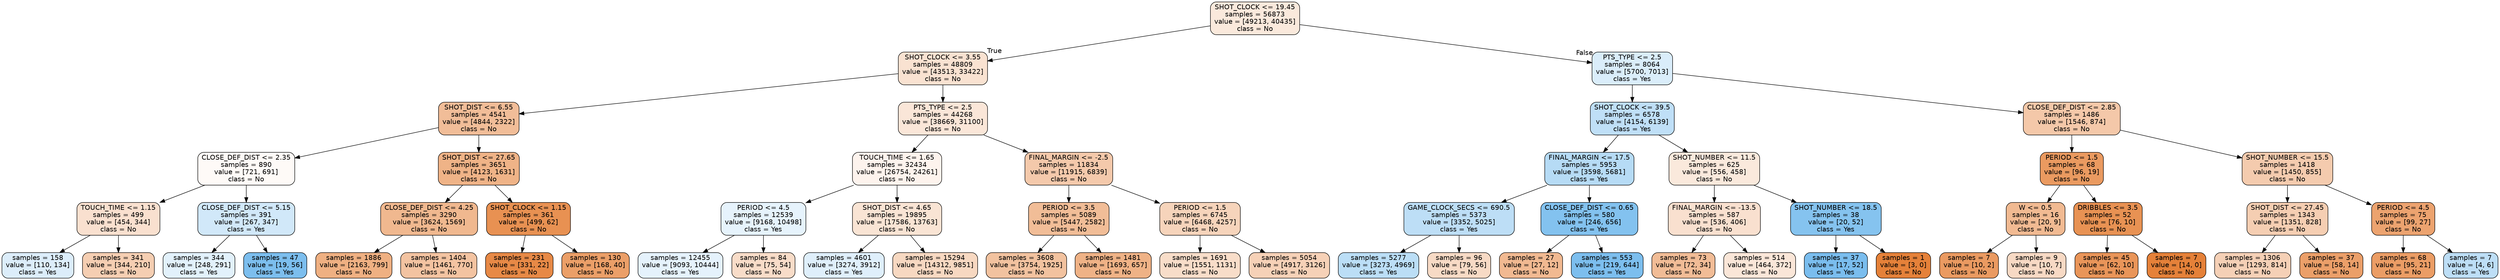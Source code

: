 digraph Tree {
node [shape=box, style="filled, rounded", color="black", fontname=helvetica] ;
edge [fontname=helvetica] ;
0 [label="SHOT_CLOCK <= 19.45\nsamples = 56873\nvalue = [49213, 40435]\nclass = No", fillcolor="#fae9dc"] ;
1 [label="SHOT_CLOCK <= 3.55\nsamples = 48809\nvalue = [43513, 33422]\nclass = No", fillcolor="#f9e2d1"] ;
0 -> 1 [labeldistance=2.5, labelangle=45, headlabel="True"] ;
2 [label="SHOT_DIST <= 6.55\nsamples = 4541\nvalue = [4844, 2322]\nclass = No", fillcolor="#f1bd98"] ;
1 -> 2 ;
3 [label="CLOSE_DEF_DIST <= 2.35\nsamples = 890\nvalue = [721, 691]\nclass = No", fillcolor="#fefaf7"] ;
2 -> 3 ;
4 [label="TOUCH_TIME <= 1.15\nsamples = 499\nvalue = [454, 344]\nclass = No", fillcolor="#f9e0cf"] ;
3 -> 4 ;
5 [label="samples = 158\nvalue = [110, 134]\nclass = Yes", fillcolor="#dcedfa"] ;
4 -> 5 ;
6 [label="samples = 341\nvalue = [344, 210]\nclass = No", fillcolor="#f5ceb2"] ;
4 -> 6 ;
7 [label="CLOSE_DEF_DIST <= 5.15\nsamples = 391\nvalue = [267, 347]\nclass = Yes", fillcolor="#d1e8f9"] ;
3 -> 7 ;
8 [label="samples = 344\nvalue = [248, 291]\nclass = Yes", fillcolor="#e2f1fb"] ;
7 -> 8 ;
9 [label="samples = 47\nvalue = [19, 56]\nclass = Yes", fillcolor="#7cbeee"] ;
7 -> 9 ;
10 [label="SHOT_DIST <= 27.65\nsamples = 3651\nvalue = [4123, 1631]\nclass = No", fillcolor="#efb387"] ;
2 -> 10 ;
11 [label="CLOSE_DEF_DIST <= 4.25\nsamples = 3290\nvalue = [3624, 1569]\nclass = No", fillcolor="#f0b88f"] ;
10 -> 11 ;
12 [label="samples = 1886\nvalue = [2163, 799]\nclass = No", fillcolor="#efb082"] ;
11 -> 12 ;
13 [label="samples = 1404\nvalue = [1461, 770]\nclass = No", fillcolor="#f3c3a1"] ;
11 -> 13 ;
14 [label="SHOT_CLOCK <= 1.15\nsamples = 361\nvalue = [499, 62]\nclass = No", fillcolor="#e89152"] ;
10 -> 14 ;
15 [label="samples = 231\nvalue = [331, 22]\nclass = No", fillcolor="#e78946"] ;
14 -> 15 ;
16 [label="samples = 130\nvalue = [168, 40]\nclass = No", fillcolor="#eb9f68"] ;
14 -> 16 ;
17 [label="PTS_TYPE <= 2.5\nsamples = 44268\nvalue = [38669, 31100]\nclass = No", fillcolor="#fae6d8"] ;
1 -> 17 ;
18 [label="TOUCH_TIME <= 1.65\nsamples = 32434\nvalue = [26754, 24261]\nclass = No", fillcolor="#fdf3ed"] ;
17 -> 18 ;
19 [label="PERIOD <= 4.5\nsamples = 12539\nvalue = [9168, 10498]\nclass = Yes", fillcolor="#e6f3fc"] ;
18 -> 19 ;
20 [label="samples = 12455\nvalue = [9093, 10444]\nclass = Yes", fillcolor="#e5f2fc"] ;
19 -> 20 ;
21 [label="samples = 84\nvalue = [75, 54]\nclass = No", fillcolor="#f8dcc8"] ;
19 -> 21 ;
22 [label="SHOT_DIST <= 4.65\nsamples = 19895\nvalue = [17586, 13763]\nclass = No", fillcolor="#f9e4d4"] ;
18 -> 22 ;
23 [label="samples = 4601\nvalue = [3274, 3912]\nclass = Yes", fillcolor="#dfeffb"] ;
22 -> 23 ;
24 [label="samples = 15294\nvalue = [14312, 9851]\nclass = No", fillcolor="#f7d8c1"] ;
22 -> 24 ;
25 [label="FINAL_MARGIN <= -2.5\nsamples = 11834\nvalue = [11915, 6839]\nclass = No", fillcolor="#f4c9ab"] ;
17 -> 25 ;
26 [label="PERIOD <= 3.5\nsamples = 5089\nvalue = [5447, 2582]\nclass = No", fillcolor="#f1bd97"] ;
25 -> 26 ;
27 [label="samples = 3608\nvalue = [3754, 1925]\nclass = No", fillcolor="#f2c29f"] ;
26 -> 27 ;
28 [label="samples = 1481\nvalue = [1693, 657]\nclass = No", fillcolor="#efb286"] ;
26 -> 28 ;
29 [label="PERIOD <= 1.5\nsamples = 6745\nvalue = [6468, 4257]\nclass = No", fillcolor="#f6d4bb"] ;
25 -> 29 ;
30 [label="samples = 1691\nvalue = [1551, 1131]\nclass = No", fillcolor="#f8ddc9"] ;
29 -> 30 ;
31 [label="samples = 5054\nvalue = [4917, 3126]\nclass = No", fillcolor="#f6d1b7"] ;
29 -> 31 ;
32 [label="PTS_TYPE <= 2.5\nsamples = 8064\nvalue = [5700, 7013]\nclass = Yes", fillcolor="#daedfa"] ;
0 -> 32 [labeldistance=2.5, labelangle=-45, headlabel="False"] ;
33 [label="SHOT_CLOCK <= 39.5\nsamples = 6578\nvalue = [4154, 6139]\nclass = Yes", fillcolor="#bfdff7"] ;
32 -> 33 ;
34 [label="FINAL_MARGIN <= 17.5\nsamples = 5953\nvalue = [3598, 5681]\nclass = Yes", fillcolor="#b6dbf5"] ;
33 -> 34 ;
35 [label="GAME_CLOCK_SECS <= 690.5\nsamples = 5373\nvalue = [3352, 5025]\nclass = Yes", fillcolor="#bddef6"] ;
34 -> 35 ;
36 [label="samples = 5277\nvalue = [3273, 4969]\nclass = Yes", fillcolor="#bbdef6"] ;
35 -> 36 ;
37 [label="samples = 96\nvalue = [79, 56]\nclass = No", fillcolor="#f7dac5"] ;
35 -> 37 ;
38 [label="CLOSE_DEF_DIST <= 0.65\nsamples = 580\nvalue = [246, 656]\nclass = Yes", fillcolor="#83c2ef"] ;
34 -> 38 ;
39 [label="samples = 27\nvalue = [27, 12]\nclass = No", fillcolor="#f1b991"] ;
38 -> 39 ;
40 [label="samples = 553\nvalue = [219, 644]\nclass = Yes", fillcolor="#7cbeee"] ;
38 -> 40 ;
41 [label="SHOT_NUMBER <= 11.5\nsamples = 625\nvalue = [556, 458]\nclass = No", fillcolor="#fae9dc"] ;
33 -> 41 ;
42 [label="FINAL_MARGIN <= -13.5\nsamples = 587\nvalue = [536, 406]\nclass = No", fillcolor="#f9e0cf"] ;
41 -> 42 ;
43 [label="samples = 73\nvalue = [72, 34]\nclass = No", fillcolor="#f1bc96"] ;
42 -> 43 ;
44 [label="samples = 514\nvalue = [464, 372]\nclass = No", fillcolor="#fae6d8"] ;
42 -> 44 ;
45 [label="SHOT_NUMBER <= 18.5\nsamples = 38\nvalue = [20, 52]\nclass = Yes", fillcolor="#85c3ef"] ;
41 -> 45 ;
46 [label="samples = 37\nvalue = [17, 52]\nclass = Yes", fillcolor="#7abdee"] ;
45 -> 46 ;
47 [label="samples = 1\nvalue = [3, 0]\nclass = No", fillcolor="#e58139"] ;
45 -> 47 ;
48 [label="CLOSE_DEF_DIST <= 2.85\nsamples = 1486\nvalue = [1546, 874]\nclass = No", fillcolor="#f4c8a9"] ;
32 -> 48 ;
49 [label="PERIOD <= 1.5\nsamples = 68\nvalue = [96, 19]\nclass = No", fillcolor="#ea9a60"] ;
48 -> 49 ;
50 [label="W <= 0.5\nsamples = 16\nvalue = [20, 9]\nclass = No", fillcolor="#f1ba92"] ;
49 -> 50 ;
51 [label="samples = 7\nvalue = [10, 2]\nclass = No", fillcolor="#ea9a61"] ;
50 -> 51 ;
52 [label="samples = 9\nvalue = [10, 7]\nclass = No", fillcolor="#f7d9c4"] ;
50 -> 52 ;
53 [label="DRIBBLES <= 3.5\nsamples = 52\nvalue = [76, 10]\nclass = No", fillcolor="#e89253"] ;
49 -> 53 ;
54 [label="samples = 45\nvalue = [62, 10]\nclass = No", fillcolor="#e99559"] ;
53 -> 54 ;
55 [label="samples = 7\nvalue = [14, 0]\nclass = No", fillcolor="#e58139"] ;
53 -> 55 ;
56 [label="SHOT_NUMBER <= 15.5\nsamples = 1418\nvalue = [1450, 855]\nclass = No", fillcolor="#f4cbae"] ;
48 -> 56 ;
57 [label="SHOT_DIST <= 27.45\nsamples = 1343\nvalue = [1351, 828]\nclass = No", fillcolor="#f5ceb2"] ;
56 -> 57 ;
58 [label="samples = 1306\nvalue = [1293, 814]\nclass = No", fillcolor="#f5d0b6"] ;
57 -> 58 ;
59 [label="samples = 37\nvalue = [58, 14]\nclass = No", fillcolor="#eb9f69"] ;
57 -> 59 ;
60 [label="PERIOD <= 4.5\nsamples = 75\nvalue = [99, 27]\nclass = No", fillcolor="#eca36f"] ;
56 -> 60 ;
61 [label="samples = 68\nvalue = [95, 21]\nclass = No", fillcolor="#eb9d65"] ;
60 -> 61 ;
62 [label="samples = 7\nvalue = [4, 6]\nclass = Yes", fillcolor="#bddef6"] ;
60 -> 62 ;
}